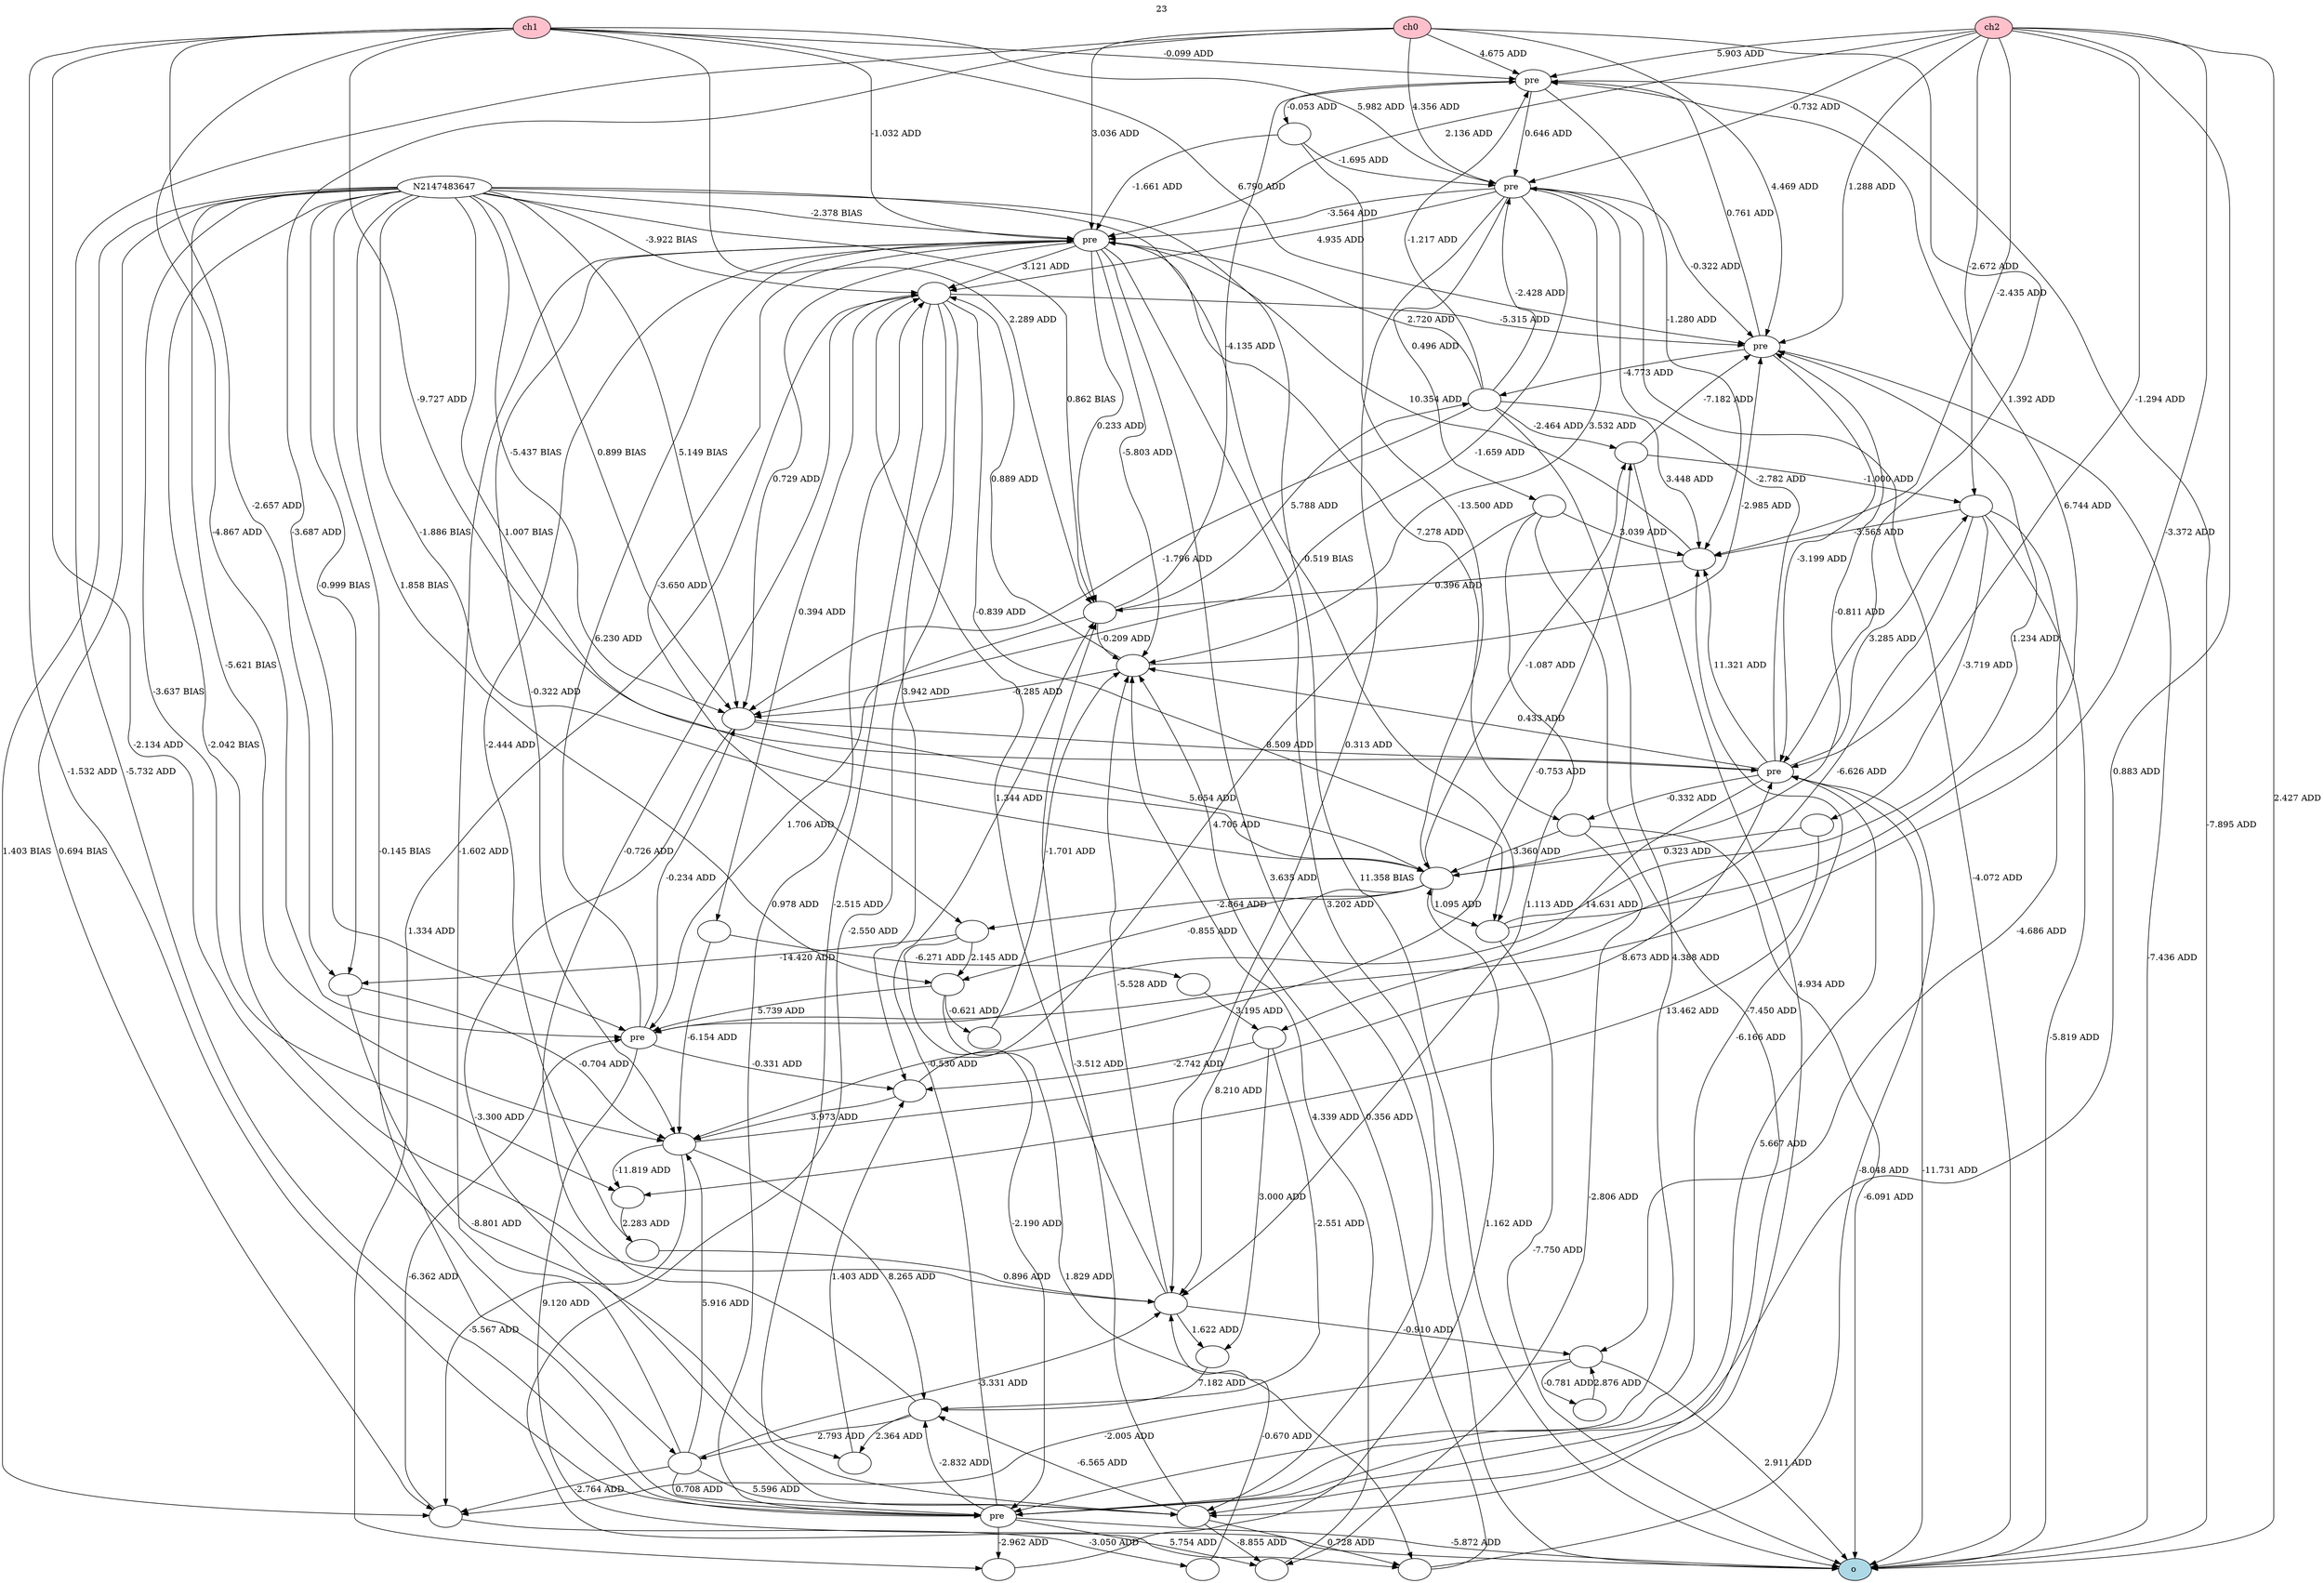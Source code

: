 digraph g {
graph [overlap="false"];
N251372 -> N251365 [label="4.675 ADD"];
N251372 -> N251366 [label="-5.732 ADD"];
N251372 -> N251369 [label="3.036 ADD"];
N251372 -> N251371 [label="1.392 ADD"];
N251372 -> N251368 [label="4.469 ADD"];
N251372 -> N251370 [label="4.356 ADD"];
N251372 -> N251367 [label="-3.687 ADD"];
N251373 -> N251365 [label="5.903 ADD"];
N251373 -> N251366 [label="0.883 ADD"];
N251373 -> N251369 [label="2.136 ADD"];
N251373 -> N251371 [label="-1.294 ADD"];
N251373 -> N251368 [label="1.288 ADD"];
N251373 -> N251370 [label="-0.732 ADD"];
N251373 -> N251367 [label="-3.372 ADD"];
N251374 -> N251365 [label="-0.099 ADD"];
N251374 -> N251366 [label="-1.532 ADD"];
N251374 -> N251369 [label="-1.032 ADD"];
N251374 -> N251371 [label="-9.727 ADD"];
N251374 -> N251368 [label="6.790 ADD"];
N251374 -> N251370 [label="5.982 ADD"];
N251374 -> N251367 [label="-4.867 ADD"];
N251365 -> N251375 [label="-7.895 ADD"];
N251366 -> N251375 [label="-5.872 ADD"];
N251369 -> N251375 [label="3.202 ADD"];
N251371 -> N251375 [label="-11.731 ADD"];
N251368 -> N251375 [label="-7.436 ADD"];
N251370 -> N251375 [label="-4.072 ADD"];
N251367 -> N251375 [label="9.120 ADD"];
N251365 -> N251370 [label="0.646 ADD"];
N251370 -> N251673 [label="4.935 ADD"];
N251673 -> N251368 [label="-5.315 ADD"];
N251366 -> N251371 [label="5.667 ADD"];
N251370 -> N251369 [label="-3.564 ADD"];
N251368 -> N251365 [label="0.761 ADD"];
N251368 -> N252360 [label="-4.773 ADD"];
N252360 -> N251366 [label="4.388 ADD"];
N2147483647 -> N251673 [label="-3.922 BIAS"];
N251369 -> N254832 [label="0.233 ADD"];
N254832 -> N251365 [label="-4.135 ADD"];
N251373 -> N251375 [label="2.427 ADD"];
N254832 -> N251367 [label="1.706 ADD"];
N2147483647 -> N254832 [label="0.862 BIAS"];
N2147483647 -> N251369 [label="-2.378 BIAS"];
N251366 -> N262260 [label="-6.166 ADD"];
N262260 -> N251369 [label="10.354 ADD"];
N252360 -> N251370 [label="-2.428 ADD"];
N251369 -> N251673 [label="3.121 ADD"];
N251366 -> N251673 [label="0.978 ADD"];
N251371 -> N251370 [label="-2.782 ADD"];
N251365 -> N263419 [label="-0.053 ADD"];
N263419 -> N251370 [label="-1.695 ADD"];
N252360 -> N251369 [label="2.720 ADD"];
N254832 -> N252360 [label="5.788 ADD"];
N251374 -> N268189 [label="-2.134 ADD"];
N268189 -> N251369 [label="-1.602 ADD"];
N251374 -> N254832 [label="2.289 ADD"];
N251367 -> N269122 [label="-0.234 ADD"];
N269122 -> N251371 [label="8.509 ADD"];
N252360 -> N269122 [label="-1.796 ADD"];
N251373 -> N262260 [label="-2.435 ADD"];
N251370 -> N270848 [label="3.532 ADD"];
N270848 -> N269122 [label="-0.285 ADD"];
N263419 -> N251369 [label="-1.661 ADD"];
N268189 -> N271716 [label="5.596 ADD"];
N271716 -> N254832 [label="-3.512 ADD"];
N2147483647 -> N269122 [label="-5.437 BIAS"];
N2147483647 -> N251375 [label="11.358 BIAS"];
N251369 -> N270848 [label="-5.803 ADD"];
N262260 -> N254832 [label="0.396 ADD"];
N268189 -> N279314 [label="-2.764 ADD"];
N279314 -> N251367 [label="-6.362 ADD"];
N270848 -> N251368 [label="-2.985 ADD"];
N2147483647 -> N269122 [label="5.149 BIAS"];
N251371 -> N262260 [label="11.321 ADD"];
N251369 -> N271716 [label="3.635 ADD"];
N251366 -> N254832 [label="-0.530 ADD"];
N271716 -> N286350 [label="0.728 ADD"];
N286350 -> N251371 [label="-8.048 ADD"];
N2147483647 -> N269122 [label="0.899 BIAS"];
N252360 -> N289958 [label="-2.464 ADD"];
N289958 -> N251368 [label="-7.182 ADD"];
N251673 -> N286350 [label="-2.550 ADD"];
N251373 -> N292378 [label="-2.672 ADD"];
N292378 -> N262260 [label="-3.563 ADD"];
N289958 -> N292378 [label="-1.000 ADD"];
N251369 -> N294946 [label="-3.650 ADD"];
N294946 -> N251366 [label="-2.190 ADD"];
N269122 -> N271716 [label="-3.300 ADD"];
N251369 -> N269122 [label="0.729 ADD"];
N263419 -> N298089 [label="-13.500 ADD"];
N298089 -> N289958 [label="-1.087 ADD"];
N268189 -> N298090 [label="-3.331 ADD"];
N298090 -> N270848 [label="-5.528 ADD"];
N254832 -> N270848 [label="-0.209 ADD"];
N270848 -> N251673 [label="0.889 ADD"];
N269122 -> N298089 [label="5.654 ADD"];
N251673 -> N300897 [label="-0.839 ADD"];
N300897 -> N251368 [label="1.234 ADD"];
N286350 -> N270848 [label="0.356 ADD"];
N252360 -> N262260 [label="3.448 ADD"];
N251366 -> N310752 [label="-2.832 ADD"];
N310752 -> N251673 [label="-0.726 ADD"];
N2147483647 -> N279314 [label="0.694 BIAS"];
N251369 -> N314890 [label="-2.444 ADD"];
N314890 -> N298090 [label="0.896 ADD"];
N298089 -> N298090 [label="8.210 ADD"];
N300897 -> N251375 [label="-7.750 ADD"];
N300897 -> N251365 [label="6.744 ADD"];
N268189 -> N251366 [label="0.708 ADD"];
N298089 -> N300897 [label="1.095 ADD"];
N251370 -> N330656 [label="0.496 ADD"];
N330656 -> N298090 [label="1.113 ADD"];
N251371 -> N251367 [label="14.631 ADD"];
N271716 -> N310752 [label="-6.565 ADD"];
N251371 -> N330948 [label="-0.332 ADD"];
N330948 -> N251375 [label="-6.091 ADD"];
N251370 -> N269122 [label="-1.659 ADD"];
N268189 -> N332006 [label="5.916 ADD"];
N332006 -> N279314 [label="-5.567 ADD"];
N251369 -> N332006 [label="-0.322 ADD"];
N298090 -> N251673 [label="1.344 ADD"];
N310752 -> N268189 [label="2.793 ADD"];
N330656 -> N332006 [label="4.705 ADD"];
N251673 -> N343769 [label="1.334 ADD"];
N343769 -> N298089 [label="1.162 ADD"];
N294946 -> N344661 [label="2.145 ADD"];
N344661 -> N251367 [label="5.739 ADD"];
N2147483647 -> N279314 [label="1.403 BIAS"];
N2147483647 -> N332006 [label="-5.621 BIAS"];
N2147483647 -> N298089 [label="1.007 BIAS"];
N251374 -> N352383 [label="-2.657 ADD"];
N352383 -> N332006 [label="-0.704 ADD"];
N251370 -> N251368 [label="-0.322 ADD"];
N292378 -> N353807 [label="-4.686 ADD"];
N353807 -> N279314 [label="-2.005 ADD"];
N251365 -> N262260 [label="-1.280 ADD"];
N289958 -> N271716 [label="4.934 ADD"];
N294946 -> N352383 [label="-14.420 ADD"];
N251673 -> N271716 [label="-2.515 ADD"];
N251366 -> N343769 [label="-2.962 ADD"];
N330948 -> N298089 [label="3.360 ADD"];
N2147483647 -> N298089 [label="-1.886 BIAS"];
N2147483647 -> N298090 [label="-2.042 BIAS"];
N332006 -> N379939 [label="-11.819 ADD"];
N379939 -> N314890 [label="2.283 ADD"];
N251673 -> N386453 [label="0.394 ADD"];
N386453 -> N332006 [label="-6.154 ADD"];
N251371 -> N292378 [label="3.285 ADD"];
N292378 -> N388407 [label="-6.626 ADD"];
N388407 -> N310752 [label="-2.551 ADD"];
N251370 -> N298090 [label="0.313 ADD"];
N2147483647 -> N300897 [label="-0.519 BIAS"];
N388407 -> N397633 [label="-2.742 ADD"];
N397633 -> N332006 [label="3.973 ADD"];
N298089 -> N251368 [label="-0.811 ADD"];
N330656 -> N262260 [label="3.039 ADD"];
N2147483647 -> N379939 [label="-3.637 BIAS"];
N251673 -> N397633 [label="3.942 ADD"];
N388407 -> N417473 [label="3.000 ADD"];
N417473 -> N310752 [label="7.182 ADD"];
N332006 -> N251371 [label="8.673 ADD"];
N2147483647 -> N352383 [label="-0.999 BIAS"];
N330656 -> N271716 [label="-7.450 ADD"];
N292378 -> N251375 [label="-5.819 ADD"];
N298089 -> N344661 [label="-0.855 ADD"];
N353807 -> N251375 [label="2.911 ADD"];
N298090 -> N417473 [label="1.622 ADD"];
N2147483647 -> N344661 [label="1.858 BIAS"];
N251368 -> N251371 [label="-3.199 ADD"];
N251371 -> N270848 [label="0.433 ADD"];
N271716 -> N437962 [label="-8.855 ADD"];
N437962 -> N270848 [label="4.339 ADD"];
N251367 -> N397633 [label="-0.331 ADD"];
N352383 -> N446182 [label="-8.801 ADD"];
N446182 -> N397633 [label="1.403 ADD"];
N344661 -> N286350 [label="1.829 ADD"];
N386453 -> N458056 [label="-6.271 ADD"];
N458056 -> N388407 [label="3.195 ADD"];
N397633 -> N289958 [label="-0.753 ADD"];
N298090 -> N353807 [label="-0.910 ADD"];
N344661 -> N459068 [label="-0.621 ADD"];
N459068 -> N270848 [label="-1.701 ADD"];
N298089 -> N294946 [label="-2.864 ADD"];
N292378 -> N469994 [label="-3.719 ADD"];
N469994 -> N379939 [label="13.462 ADD"];
N251369 -> N330948 [label="7.278 ADD"];
N251367 -> N251369 [label="6.230 ADD"];
N469994 -> N298089 [label="0.323 ADD"];
N332006 -> N310752 [label="8.265 ADD"];
N279314 -> N487038 [label="-3.050 ADD"];
N487038 -> N298090 [label="-0.670 ADD"];
N310752 -> N446182 [label="2.364 ADD"];
N252360 -> N251365 [label="-1.217 ADD"];
N353807 -> N504194 [label="-0.781 ADD"];
N504194 -> N353807 [label="2.876 ADD"];
N330948 -> N437962 [label="-2.806 ADD"];
N2147483647 -> N251366 [label="-0.145 BIAS"];
N251366 -> N437962 [label="5.754 ADD"];
N251365 [label="pre ",fillcolor="white",style="filled"];
N251366 [label="pre ",fillcolor="white",style="filled"];
N251367 [label="pre ",fillcolor="white",style="filled"];
N251368 [label="pre ",fillcolor="white",style="filled"];
N251369 [label="pre ",fillcolor="white",style="filled"];
N251370 [label="pre ",fillcolor="white",style="filled"];
N251371 [label="pre ",fillcolor="white",style="filled"];
N251372 [label="ch0 ",fillcolor="pink",style="filled"];
N251373 [label="ch2 ",fillcolor="pink",style="filled"];
N251374 [label="ch1 ",fillcolor="pink",style="filled"];
N251375 [label="o ",fillcolor="lightblue",style="filled"];
N251673 [label=" ",fillcolor="white",style="filled"];
N252360 [label=" ",fillcolor="white",style="filled"];
N254832 [label=" ",fillcolor="white",style="filled"];
N262260 [label=" ",fillcolor="white",style="filled"];
N263419 [label=" ",fillcolor="white",style="filled"];
N268189 [label=" ",fillcolor="white",style="filled"];
N269122 [label=" ",fillcolor="white",style="filled"];
N270848 [label=" ",fillcolor="white",style="filled"];
N271716 [label=" ",fillcolor="white",style="filled"];
N279314 [label=" ",fillcolor="white",style="filled"];
N286350 [label=" ",fillcolor="white",style="filled"];
N289958 [label=" ",fillcolor="white",style="filled"];
N292378 [label=" ",fillcolor="white",style="filled"];
N294946 [label=" ",fillcolor="white",style="filled"];
N298089 [label=" ",fillcolor="white",style="filled"];
N298090 [label=" ",fillcolor="white",style="filled"];
N300897 [label=" ",fillcolor="white",style="filled"];
N310752 [label=" ",fillcolor="white",style="filled"];
N314890 [label=" ",fillcolor="white",style="filled"];
N330656 [label=" ",fillcolor="white",style="filled"];
N330948 [label=" ",fillcolor="white",style="filled"];
N332006 [label=" ",fillcolor="white",style="filled"];
N343769 [label=" ",fillcolor="white",style="filled"];
N344661 [label=" ",fillcolor="white",style="filled"];
N352383 [label=" ",fillcolor="white",style="filled"];
N353807 [label=" ",fillcolor="white",style="filled"];
N379939 [label=" ",fillcolor="white",style="filled"];
N386453 [label=" ",fillcolor="white",style="filled"];
N388407 [label=" ",fillcolor="white",style="filled"];
N397633 [label=" ",fillcolor="white",style="filled"];
N417473 [label=" ",fillcolor="white",style="filled"];
N437962 [label=" ",fillcolor="white",style="filled"];
N446182 [label=" ",fillcolor="white",style="filled"];
N458056 [label=" ",fillcolor="white",style="filled"];
N459068 [label=" ",fillcolor="white",style="filled"];
N469994 [label=" ",fillcolor="white",style="filled"];
N487038 [label=" ",fillcolor="white",style="filled"];
N504194 [label=" ",fillcolor="white",style="filled"];
{rank=min; N251372; N251373; N251374; }
{rank=max; N251375; }
labelloc="t"
label="23"
}
